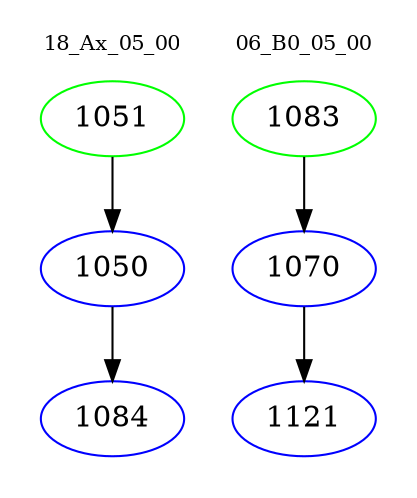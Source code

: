 digraph{
subgraph cluster_0 {
color = white
label = "18_Ax_05_00";
fontsize=10;
T0_1051 [label="1051", color="green"]
T0_1051 -> T0_1050 [color="black"]
T0_1050 [label="1050", color="blue"]
T0_1050 -> T0_1084 [color="black"]
T0_1084 [label="1084", color="blue"]
}
subgraph cluster_1 {
color = white
label = "06_B0_05_00";
fontsize=10;
T1_1083 [label="1083", color="green"]
T1_1083 -> T1_1070 [color="black"]
T1_1070 [label="1070", color="blue"]
T1_1070 -> T1_1121 [color="black"]
T1_1121 [label="1121", color="blue"]
}
}

